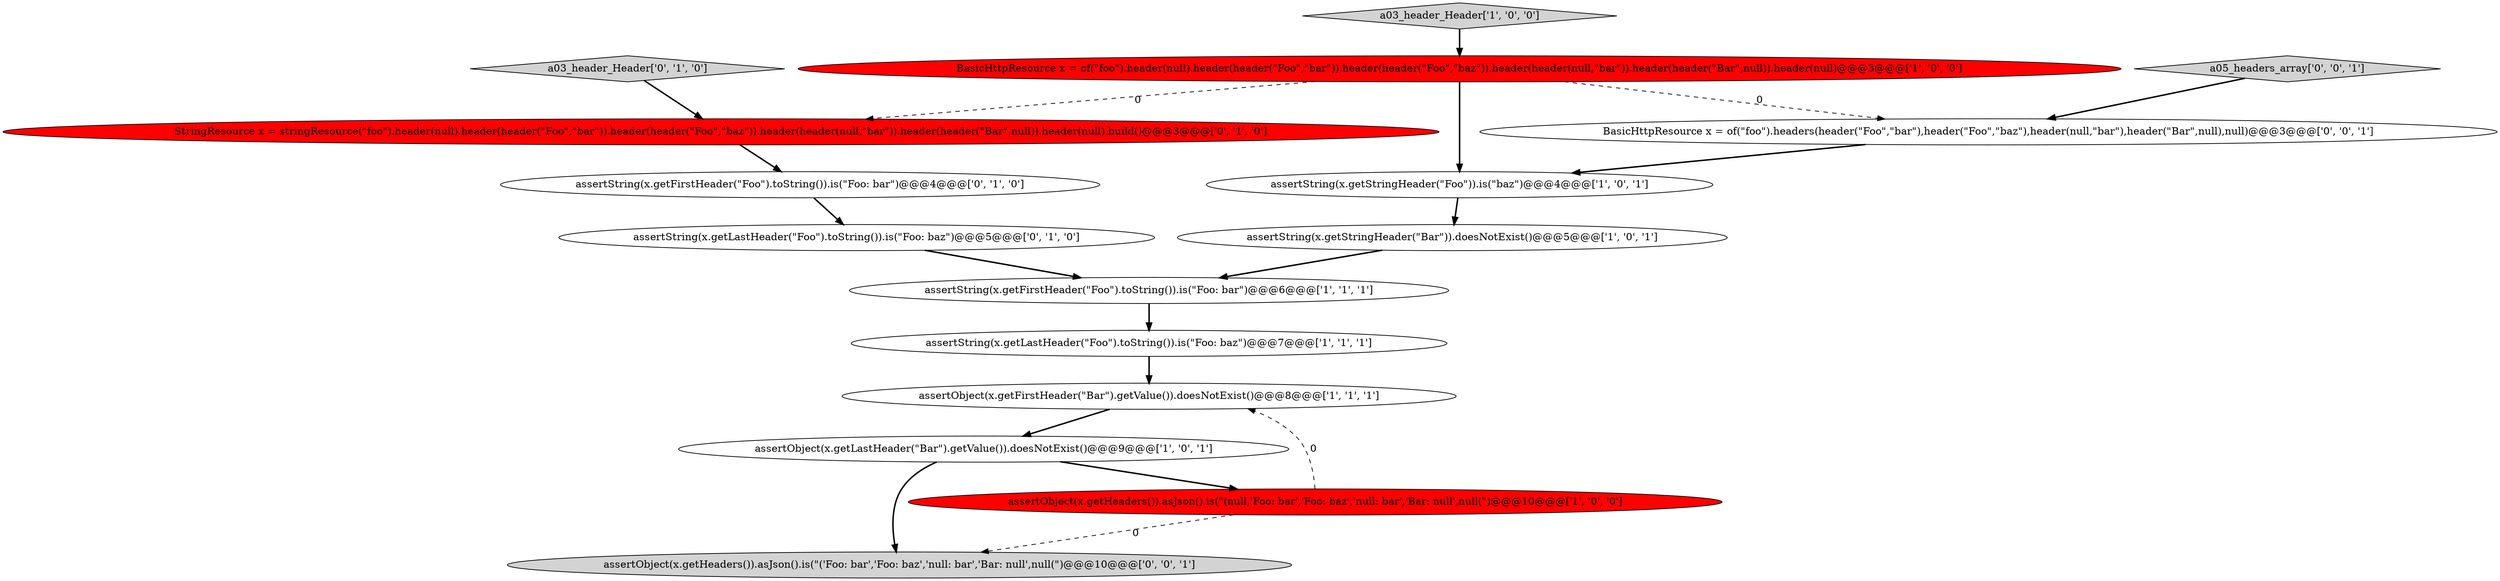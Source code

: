 digraph {
10 [style = filled, label = "a03_header_Header['0', '1', '0']", fillcolor = lightgray, shape = diamond image = "AAA0AAABBB2BBB"];
2 [style = filled, label = "assertObject(x.getFirstHeader(\"Bar\").getValue()).doesNotExist()@@@8@@@['1', '1', '1']", fillcolor = white, shape = ellipse image = "AAA0AAABBB1BBB"];
6 [style = filled, label = "assertObject(x.getHeaders()).asJson().is(\"(null,'Foo: bar','Foo: baz','null: bar','Bar: null',null(\")@@@10@@@['1', '0', '0']", fillcolor = red, shape = ellipse image = "AAA1AAABBB1BBB"];
14 [style = filled, label = "assertObject(x.getHeaders()).asJson().is(\"('Foo: bar','Foo: baz','null: bar','Bar: null',null(\")@@@10@@@['0', '0', '1']", fillcolor = lightgray, shape = ellipse image = "AAA0AAABBB3BBB"];
12 [style = filled, label = "assertString(x.getFirstHeader(\"Foo\").toString()).is(\"Foo: bar\")@@@4@@@['0', '1', '0']", fillcolor = white, shape = ellipse image = "AAA0AAABBB2BBB"];
15 [style = filled, label = "BasicHttpResource x = of(\"foo\").headers(header(\"Foo\",\"bar\"),header(\"Foo\",\"baz\"),header(null,\"bar\"),header(\"Bar\",null),null)@@@3@@@['0', '0', '1']", fillcolor = white, shape = ellipse image = "AAA0AAABBB3BBB"];
3 [style = filled, label = "assertString(x.getStringHeader(\"Foo\")).is(\"baz\")@@@4@@@['1', '0', '1']", fillcolor = white, shape = ellipse image = "AAA0AAABBB1BBB"];
4 [style = filled, label = "assertObject(x.getLastHeader(\"Bar\").getValue()).doesNotExist()@@@9@@@['1', '0', '1']", fillcolor = white, shape = ellipse image = "AAA0AAABBB1BBB"];
0 [style = filled, label = "a03_header_Header['1', '0', '0']", fillcolor = lightgray, shape = diamond image = "AAA0AAABBB1BBB"];
5 [style = filled, label = "BasicHttpResource x = of(\"foo\").header(null).header(header(\"Foo\",\"bar\")).header(header(\"Foo\",\"baz\")).header(header(null,\"bar\")).header(header(\"Bar\",null)).header(null)@@@3@@@['1', '0', '0']", fillcolor = red, shape = ellipse image = "AAA1AAABBB1BBB"];
7 [style = filled, label = "assertString(x.getFirstHeader(\"Foo\").toString()).is(\"Foo: bar\")@@@6@@@['1', '1', '1']", fillcolor = white, shape = ellipse image = "AAA0AAABBB1BBB"];
1 [style = filled, label = "assertString(x.getLastHeader(\"Foo\").toString()).is(\"Foo: baz\")@@@7@@@['1', '1', '1']", fillcolor = white, shape = ellipse image = "AAA0AAABBB1BBB"];
9 [style = filled, label = "assertString(x.getLastHeader(\"Foo\").toString()).is(\"Foo: baz\")@@@5@@@['0', '1', '0']", fillcolor = white, shape = ellipse image = "AAA0AAABBB2BBB"];
11 [style = filled, label = "StringResource x = stringResource(\"foo\").header(null).header(header(\"Foo\",\"bar\")).header(header(\"Foo\",\"baz\")).header(header(null,\"bar\")).header(header(\"Bar\",null)).header(null).build()@@@3@@@['0', '1', '0']", fillcolor = red, shape = ellipse image = "AAA1AAABBB2BBB"];
8 [style = filled, label = "assertString(x.getStringHeader(\"Bar\")).doesNotExist()@@@5@@@['1', '0', '1']", fillcolor = white, shape = ellipse image = "AAA0AAABBB1BBB"];
13 [style = filled, label = "a05_headers_array['0', '0', '1']", fillcolor = lightgray, shape = diamond image = "AAA0AAABBB3BBB"];
5->3 [style = bold, label=""];
1->2 [style = bold, label=""];
11->12 [style = bold, label=""];
4->14 [style = bold, label=""];
7->1 [style = bold, label=""];
13->15 [style = bold, label=""];
6->14 [style = dashed, label="0"];
5->11 [style = dashed, label="0"];
9->7 [style = bold, label=""];
12->9 [style = bold, label=""];
15->3 [style = bold, label=""];
2->4 [style = bold, label=""];
4->6 [style = bold, label=""];
5->15 [style = dashed, label="0"];
3->8 [style = bold, label=""];
8->7 [style = bold, label=""];
0->5 [style = bold, label=""];
6->2 [style = dashed, label="0"];
10->11 [style = bold, label=""];
}
